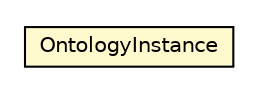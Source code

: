 #!/usr/local/bin/dot
#
# Class diagram 
# Generated by UMLGraph version R5_6-24-gf6e263 (http://www.umlgraph.org/)
#

digraph G {
	edge [fontname="Helvetica",fontsize=10,labelfontname="Helvetica",labelfontsize=10];
	node [fontname="Helvetica",fontsize=10,shape=plaintext];
	nodesep=0.25;
	ranksep=0.5;
	// org.universAAL.tools.ucc.model.jaxb.OntologyInstance
	c78997 [label=<<table title="org.universAAL.tools.ucc.model.jaxb.OntologyInstance" border="0" cellborder="1" cellspacing="0" cellpadding="2" port="p" bgcolor="lemonChiffon" href="./OntologyInstance.html">
		<tr><td><table border="0" cellspacing="0" cellpadding="1">
<tr><td align="center" balign="center"> OntologyInstance </td></tr>
		</table></td></tr>
		</table>>, URL="./OntologyInstance.html", fontname="Helvetica", fontcolor="black", fontsize=10.0];
}

